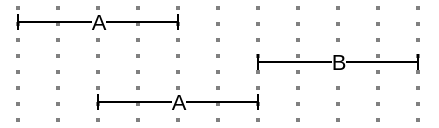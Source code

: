 <mxfile version="26.0.4">
  <diagram name="Page-1" id="lKi3suVovJCFFNtzyP6O">
    <mxGraphModel dx="271" dy="322" grid="1" gridSize="10" guides="1" tooltips="1" connect="1" arrows="1" fold="1" page="1" pageScale="1" pageWidth="850" pageHeight="1100" math="0" shadow="0">
      <root>
        <mxCell id="0" />
        <mxCell id="1" parent="0" />
        <mxCell id="iJXBOdkgjcM6RlZHohy_-1" value="" style="endArrow=none;dashed=1;html=1;dashPattern=1 3;strokeWidth=2;rounded=0;strokeColor=#808080;" edge="1" parent="1">
          <mxGeometry width="50" height="50" relative="1" as="geometry">
            <mxPoint x="40" y="90" as="sourcePoint" />
            <mxPoint x="40" y="30" as="targetPoint" />
          </mxGeometry>
        </mxCell>
        <mxCell id="iJXBOdkgjcM6RlZHohy_-2" value="" style="endArrow=none;dashed=1;html=1;dashPattern=1 3;strokeWidth=2;rounded=0;strokeColor=#808080;" edge="1" parent="1">
          <mxGeometry width="50" height="50" relative="1" as="geometry">
            <mxPoint x="80" y="90" as="sourcePoint" />
            <mxPoint x="80" y="30" as="targetPoint" />
          </mxGeometry>
        </mxCell>
        <mxCell id="iJXBOdkgjcM6RlZHohy_-3" value="" style="endArrow=none;dashed=1;html=1;dashPattern=1 3;strokeWidth=2;rounded=0;strokeColor=#808080;" edge="1" parent="1">
          <mxGeometry width="50" height="50" relative="1" as="geometry">
            <mxPoint x="120" y="90" as="sourcePoint" />
            <mxPoint x="120" y="30" as="targetPoint" />
          </mxGeometry>
        </mxCell>
        <mxCell id="iJXBOdkgjcM6RlZHohy_-4" value="" style="endArrow=none;dashed=1;html=1;dashPattern=1 3;strokeWidth=2;rounded=0;strokeColor=#808080;" edge="1" parent="1">
          <mxGeometry width="50" height="50" relative="1" as="geometry">
            <mxPoint x="160" y="90" as="sourcePoint" />
            <mxPoint x="160" y="30" as="targetPoint" />
          </mxGeometry>
        </mxCell>
        <mxCell id="iJXBOdkgjcM6RlZHohy_-5" value="" style="endArrow=none;dashed=1;html=1;dashPattern=1 3;strokeWidth=2;rounded=0;strokeColor=#808080;" edge="1" parent="1">
          <mxGeometry width="50" height="50" relative="1" as="geometry">
            <mxPoint x="200" y="90" as="sourcePoint" />
            <mxPoint x="200" y="30" as="targetPoint" />
          </mxGeometry>
        </mxCell>
        <mxCell id="iJXBOdkgjcM6RlZHohy_-6" value="" style="endArrow=none;dashed=1;html=1;dashPattern=1 3;strokeWidth=2;rounded=0;strokeColor=#808080;" edge="1" parent="1">
          <mxGeometry width="50" height="50" relative="1" as="geometry">
            <mxPoint x="60" y="90" as="sourcePoint" />
            <mxPoint x="60" y="30" as="targetPoint" />
          </mxGeometry>
        </mxCell>
        <mxCell id="iJXBOdkgjcM6RlZHohy_-7" value="" style="endArrow=none;dashed=1;html=1;dashPattern=1 3;strokeWidth=2;rounded=0;strokeColor=#808080;" edge="1" parent="1">
          <mxGeometry width="50" height="50" relative="1" as="geometry">
            <mxPoint x="100" y="90" as="sourcePoint" />
            <mxPoint x="100" y="30" as="targetPoint" />
          </mxGeometry>
        </mxCell>
        <mxCell id="iJXBOdkgjcM6RlZHohy_-8" value="" style="endArrow=none;dashed=1;html=1;dashPattern=1 3;strokeWidth=2;rounded=0;strokeColor=#808080;" edge="1" parent="1">
          <mxGeometry width="50" height="50" relative="1" as="geometry">
            <mxPoint x="140" y="90" as="sourcePoint" />
            <mxPoint x="140" y="30" as="targetPoint" />
          </mxGeometry>
        </mxCell>
        <mxCell id="iJXBOdkgjcM6RlZHohy_-9" value="" style="endArrow=none;dashed=1;html=1;dashPattern=1 3;strokeWidth=2;rounded=0;strokeColor=#808080;" edge="1" parent="1">
          <mxGeometry width="50" height="50" relative="1" as="geometry">
            <mxPoint x="180" y="90" as="sourcePoint" />
            <mxPoint x="180" y="30" as="targetPoint" />
          </mxGeometry>
        </mxCell>
        <mxCell id="iJXBOdkgjcM6RlZHohy_-10" value="" style="endArrow=none;dashed=1;html=1;dashPattern=1 3;strokeWidth=2;rounded=0;strokeColor=#808080;" edge="1" parent="1">
          <mxGeometry width="50" height="50" relative="1" as="geometry">
            <mxPoint x="220" y="90" as="sourcePoint" />
            <mxPoint x="220" y="30" as="targetPoint" />
          </mxGeometry>
        </mxCell>
        <mxCell id="iJXBOdkgjcM6RlZHohy_-11" value="" style="endArrow=none;dashed=1;html=1;dashPattern=1 3;strokeWidth=2;rounded=0;strokeColor=#808080;" edge="1" parent="1">
          <mxGeometry width="50" height="50" relative="1" as="geometry">
            <mxPoint x="240" y="90" as="sourcePoint" />
            <mxPoint x="240" y="30" as="targetPoint" />
          </mxGeometry>
        </mxCell>
        <mxCell id="dnki9206ozkBfoGO_LIl-1" value="A" style="endArrow=baseDash;html=1;rounded=0;startArrow=baseDash;startFill=0;endFill=0;" parent="1" edge="1">
          <mxGeometry width="50" height="50" relative="1" as="geometry">
            <mxPoint x="40" y="40" as="sourcePoint" />
            <mxPoint x="120" y="40" as="targetPoint" />
          </mxGeometry>
        </mxCell>
        <mxCell id="dnki9206ozkBfoGO_LIl-2" value="B" style="endArrow=baseDash;html=1;rounded=0;startArrow=baseDash;startFill=0;endFill=0;" parent="1" edge="1">
          <mxGeometry width="50" height="50" relative="1" as="geometry">
            <mxPoint x="160" y="60" as="sourcePoint" />
            <mxPoint x="240" y="60" as="targetPoint" />
          </mxGeometry>
        </mxCell>
        <mxCell id="dnki9206ozkBfoGO_LIl-3" value="A" style="endArrow=baseDash;html=1;rounded=0;startArrow=baseDash;startFill=0;endFill=0;" parent="1" edge="1">
          <mxGeometry width="50" height="50" relative="1" as="geometry">
            <mxPoint x="80" y="80" as="sourcePoint" />
            <mxPoint x="160" y="80" as="targetPoint" />
          </mxGeometry>
        </mxCell>
      </root>
    </mxGraphModel>
  </diagram>
</mxfile>
